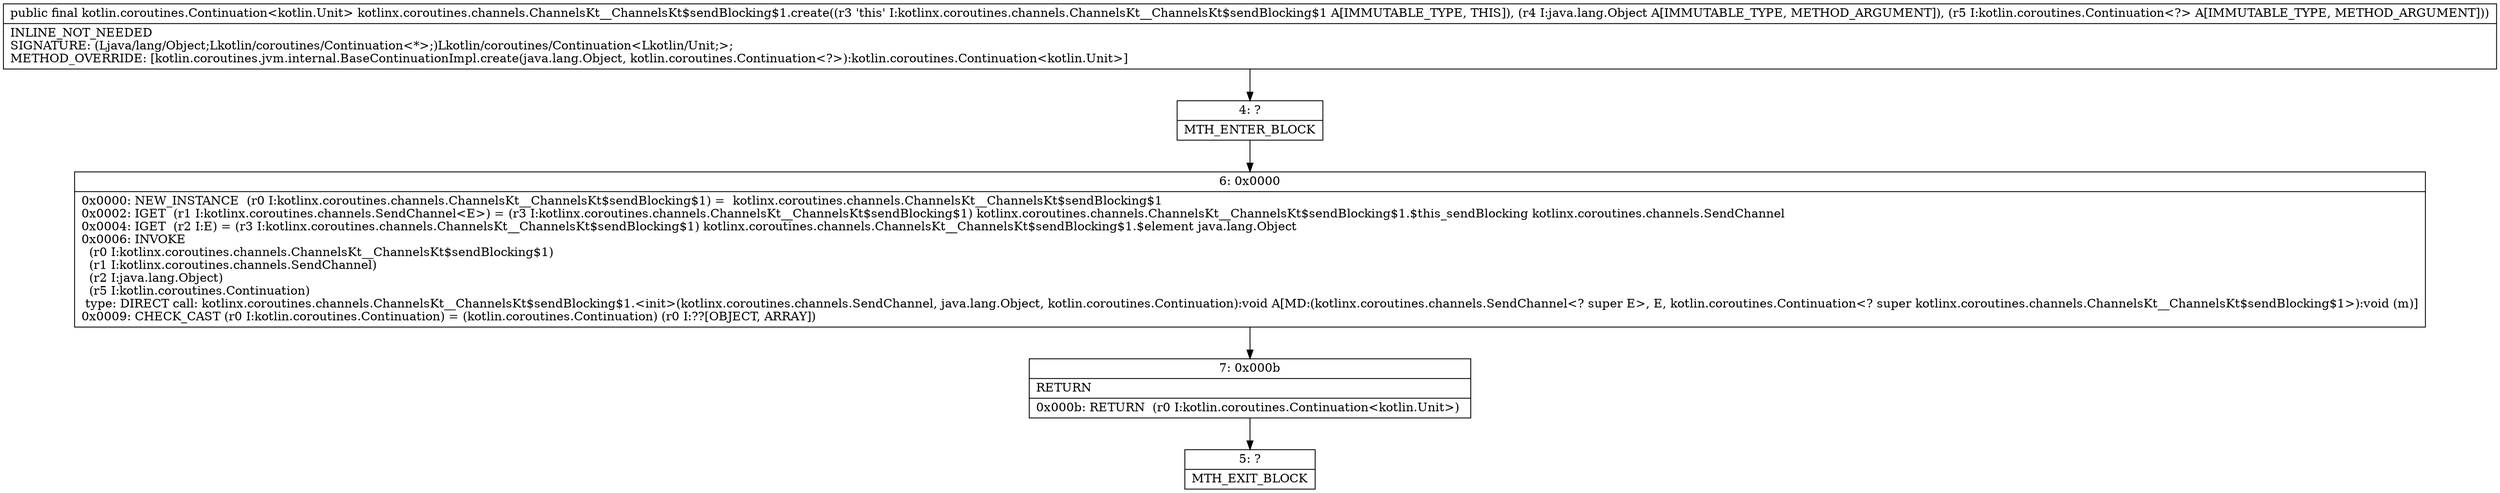 digraph "CFG forkotlinx.coroutines.channels.ChannelsKt__ChannelsKt$sendBlocking$1.create(Ljava\/lang\/Object;Lkotlin\/coroutines\/Continuation;)Lkotlin\/coroutines\/Continuation;" {
Node_4 [shape=record,label="{4\:\ ?|MTH_ENTER_BLOCK\l}"];
Node_6 [shape=record,label="{6\:\ 0x0000|0x0000: NEW_INSTANCE  (r0 I:kotlinx.coroutines.channels.ChannelsKt__ChannelsKt$sendBlocking$1) =  kotlinx.coroutines.channels.ChannelsKt__ChannelsKt$sendBlocking$1 \l0x0002: IGET  (r1 I:kotlinx.coroutines.channels.SendChannel\<E\>) = (r3 I:kotlinx.coroutines.channels.ChannelsKt__ChannelsKt$sendBlocking$1) kotlinx.coroutines.channels.ChannelsKt__ChannelsKt$sendBlocking$1.$this_sendBlocking kotlinx.coroutines.channels.SendChannel \l0x0004: IGET  (r2 I:E) = (r3 I:kotlinx.coroutines.channels.ChannelsKt__ChannelsKt$sendBlocking$1) kotlinx.coroutines.channels.ChannelsKt__ChannelsKt$sendBlocking$1.$element java.lang.Object \l0x0006: INVOKE  \l  (r0 I:kotlinx.coroutines.channels.ChannelsKt__ChannelsKt$sendBlocking$1)\l  (r1 I:kotlinx.coroutines.channels.SendChannel)\l  (r2 I:java.lang.Object)\l  (r5 I:kotlin.coroutines.Continuation)\l type: DIRECT call: kotlinx.coroutines.channels.ChannelsKt__ChannelsKt$sendBlocking$1.\<init\>(kotlinx.coroutines.channels.SendChannel, java.lang.Object, kotlin.coroutines.Continuation):void A[MD:(kotlinx.coroutines.channels.SendChannel\<? super E\>, E, kotlin.coroutines.Continuation\<? super kotlinx.coroutines.channels.ChannelsKt__ChannelsKt$sendBlocking$1\>):void (m)]\l0x0009: CHECK_CAST (r0 I:kotlin.coroutines.Continuation) = (kotlin.coroutines.Continuation) (r0 I:??[OBJECT, ARRAY]) \l}"];
Node_7 [shape=record,label="{7\:\ 0x000b|RETURN\l|0x000b: RETURN  (r0 I:kotlin.coroutines.Continuation\<kotlin.Unit\>) \l}"];
Node_5 [shape=record,label="{5\:\ ?|MTH_EXIT_BLOCK\l}"];
MethodNode[shape=record,label="{public final kotlin.coroutines.Continuation\<kotlin.Unit\> kotlinx.coroutines.channels.ChannelsKt__ChannelsKt$sendBlocking$1.create((r3 'this' I:kotlinx.coroutines.channels.ChannelsKt__ChannelsKt$sendBlocking$1 A[IMMUTABLE_TYPE, THIS]), (r4 I:java.lang.Object A[IMMUTABLE_TYPE, METHOD_ARGUMENT]), (r5 I:kotlin.coroutines.Continuation\<?\> A[IMMUTABLE_TYPE, METHOD_ARGUMENT]))  | INLINE_NOT_NEEDED\lSIGNATURE: (Ljava\/lang\/Object;Lkotlin\/coroutines\/Continuation\<*\>;)Lkotlin\/coroutines\/Continuation\<Lkotlin\/Unit;\>;\lMETHOD_OVERRIDE: [kotlin.coroutines.jvm.internal.BaseContinuationImpl.create(java.lang.Object, kotlin.coroutines.Continuation\<?\>):kotlin.coroutines.Continuation\<kotlin.Unit\>]\l}"];
MethodNode -> Node_4;Node_4 -> Node_6;
Node_6 -> Node_7;
Node_7 -> Node_5;
}

